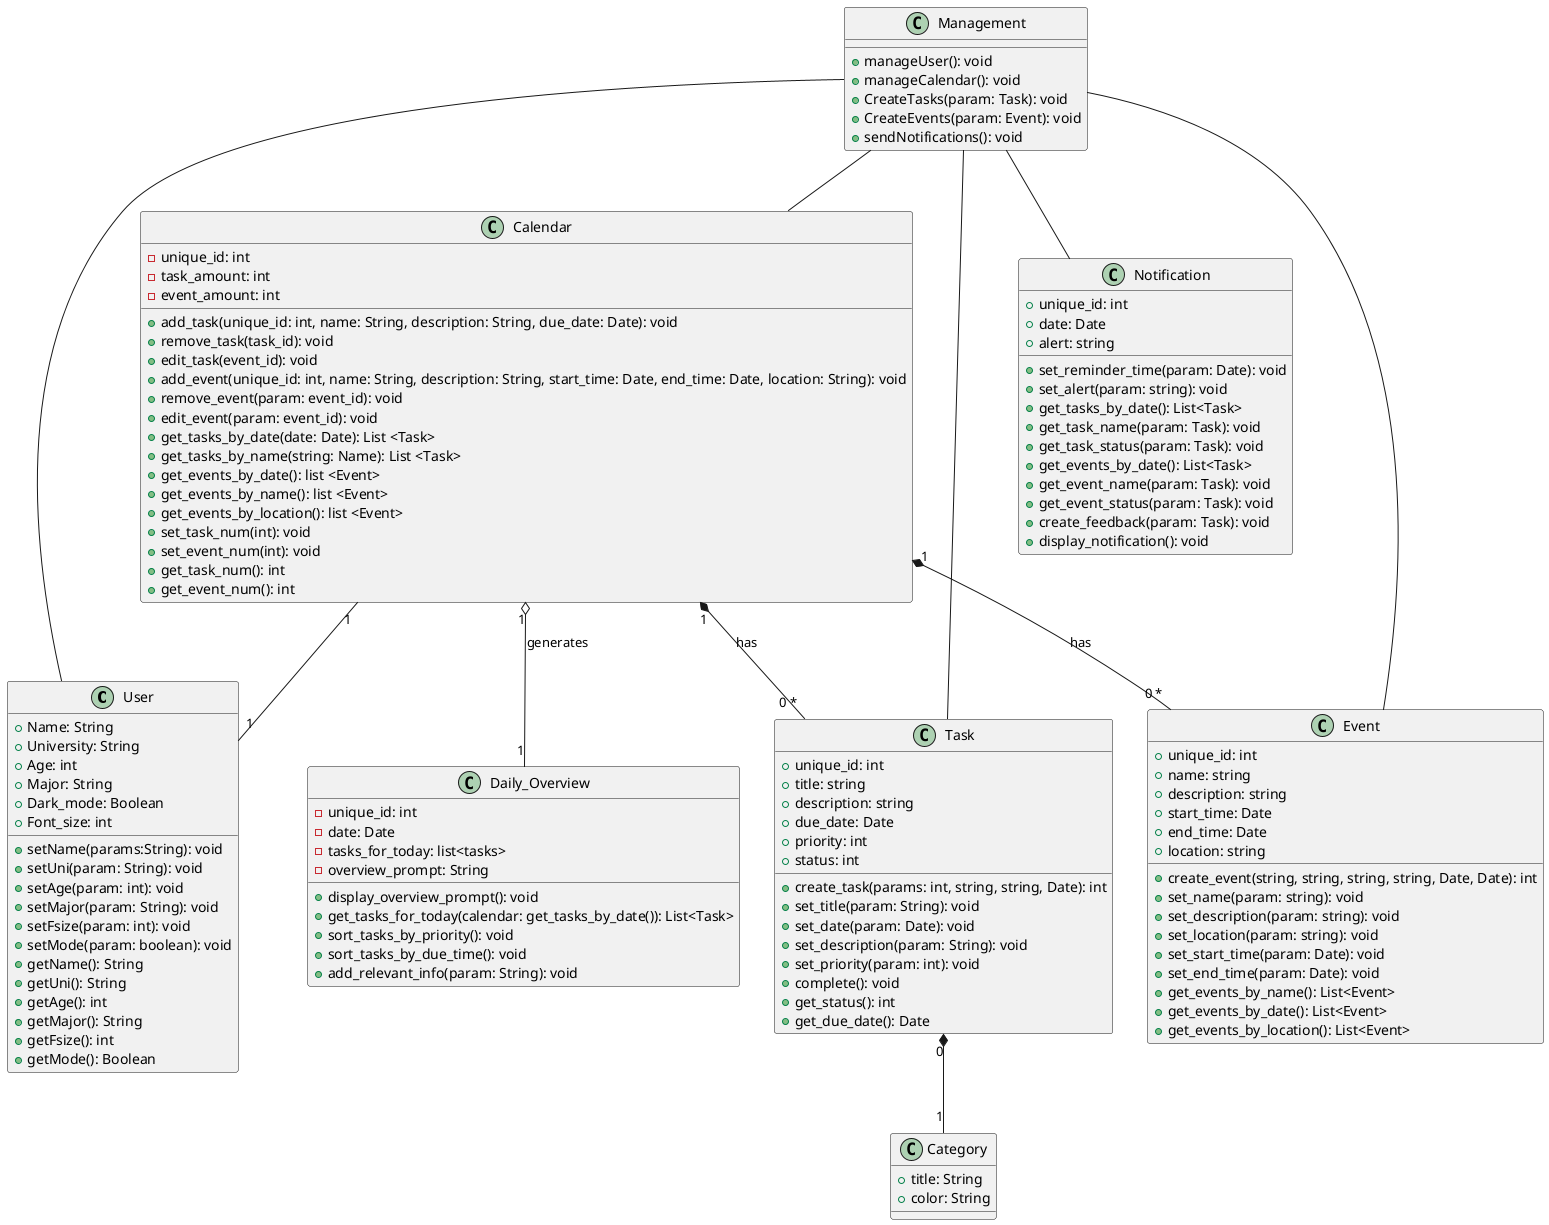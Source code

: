 @startuml

class User {
  +Name: String
  +University: String
  +Age: int
  +Major: String
  +Dark_mode: Boolean
  +Font_size: int
  +setName(params:String): void
  +setUni(param: String): void
  +setAge(param: int): void
  +setMajor(param: String): void
  +setFsize(param: int): void
  +setMode(param: boolean): void
  +getName(): String
  +getUni(): String
  +getAge(): int
  +getMajor(): String
  +getFsize(): int
  +getMode(): Boolean
 
}

class Calendar {
  -unique_id: int  
  -task_amount: int
  -event_amount: int
  +add_task(unique_id: int, name: String, description: String, due_date: Date): void
  +remove_task(task_id): void
  +edit_task(event_id): void
  +add_event(unique_id: int, name: String, description: String, start_time: Date, end_time: Date, location: String): void
  +remove_event(param: event_id): void
  +edit_event(param: event_id): void
  +get_tasks_by_date(date: Date): List <Task>
  +get_tasks_by_name(string: Name): List <Task>
  +get_events_by_date(): list <Event>
  +get_events_by_name(): list <Event>
  +get_events_by_location(): list <Event>
  +set_task_num(int): void
  +set_event_num(int): void
  +get_task_num(): int
  +get_event_num(): int
}

class Task {
  +unique_id: int
  +title: string
  +description: string
  +due_date: Date
  +priority: int
  +status: int
  +create_task(params: int, string, string, Date): int
  +set_title(param: String): void
  +set_date(param: Date): void
  +set_description(param: String): void
  +set_priority(param: int): void
  +complete(): void
  +get_status(): int
  +get_due_date(): Date
}

class Category {
  +title: String
  +color: String
}

class Notification {
  +unique_id: int  
  +date: Date
  +alert: string
  
  +set_reminder_time(param: Date): void
  +set_alert(param: string): void
  +get_tasks_by_date(): List<Task>
  +get_task_name(param: Task): void
  +get_task_status(param: Task): void
  +get_events_by_date(): List<Task>
  +get_event_name(param: Task): void
  +get_event_status(param: Task): void
  +create_feedback(param: Task): void
  +display_notification(): void
}

class Event {
  +unique_id: int  
  +name: string
  +description: string
  +start_time: Date
  +end_time: Date
  +location: string
  +create_event(string, string, string, string, Date, Date): int
  +set_name(param: string): void
  +set_description(param: string): void
  +set_location(param: string): void
  +set_start_time(param: Date): void
  +set_end_time(param: Date): void
  +get_events_by_name(): List<Event>
  +get_events_by_date(): List<Event>
  +get_events_by_location(): List<Event>
}

class Daily_Overview {
    -unique_id: int
    -date: Date
    -tasks_for_today: list<tasks>
    -overview_prompt: String

    +display_overview_prompt(): void
    +get_tasks_for_today(calendar: get_tasks_by_date()): List<Task>
    +sort_tasks_by_priority(): void
    +sort_tasks_by_due_time(): void
    +add_relevant_info(param: String): void
}

class Management {
  +manageUser(): void
  +manageCalendar(): void
  +CreateTasks(param: Task): void
  +CreateEvents(param: Event): void
  +sendNotifications(): void
}

Management -- User
Management -- Calendar
Management -- Task
Management -- Event
Management -- Notification

Calendar "1" -- "1" User
Calendar "1" *-- "0 *" Task : "has"
Calendar "1" *-- "0 *" Event : "has"
Calendar "1" o-- "1" Daily_Overview : "generates"
Task "0" *-- "1" Category


@enduml
